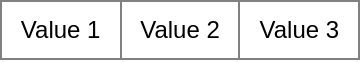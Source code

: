 <mxfile pages="1" version="11.2.4" type="github"><diagram id="ZQYWiDeklYgyK3AxxrTK" name="Page-1"><mxGraphModel dx="946" dy="550" grid="1" gridSize="10" guides="1" tooltips="1" connect="1" arrows="1" fold="1" page="1" pageScale="1" pageWidth="850" pageHeight="1100" math="0" shadow="0"><root><mxCell id="0"/><mxCell id="1" parent="0"/><mxCell id="SfnU-Wp68C_dmCgqjFOB-1" value="&lt;table border=&quot;1&quot; width=&quot;100%&quot; style=&quot;width: 100% ; height: 100% ; border-collapse: collapse&quot;&gt;&lt;tbody&gt;&lt;tr&gt;&lt;td align=&quot;center&quot;&gt;Value 1&lt;/td&gt;&lt;td align=&quot;center&quot;&gt;Value 2&lt;/td&gt;&lt;td align=&quot;center&quot;&gt;Value 3&lt;/td&gt;&lt;/tr&gt;&lt;/tbody&gt;&lt;/table&gt;" style="text;html=1;strokeColor=none;fillColor=none;overflow=fill;" parent="1" vertex="1"><mxGeometry x="220" y="110" width="180" height="30" as="geometry"/></mxCell></root></mxGraphModel></diagram></mxfile>